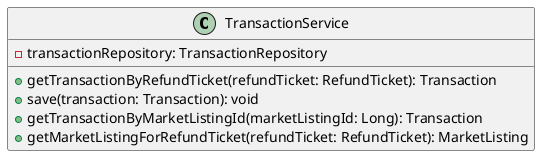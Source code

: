 @startuml
class TransactionService [[java:edu.sru.cpsc.webshopping.service.TransactionService]] {
	-transactionRepository: TransactionRepository
	+getTransactionByRefundTicket(refundTicket: RefundTicket): Transaction
	+save(transaction: Transaction): void
	+getTransactionByMarketListingId(marketListingId: Long): Transaction
	+getMarketListingForRefundTicket(refundTicket: RefundTicket): MarketListing
}
@enduml